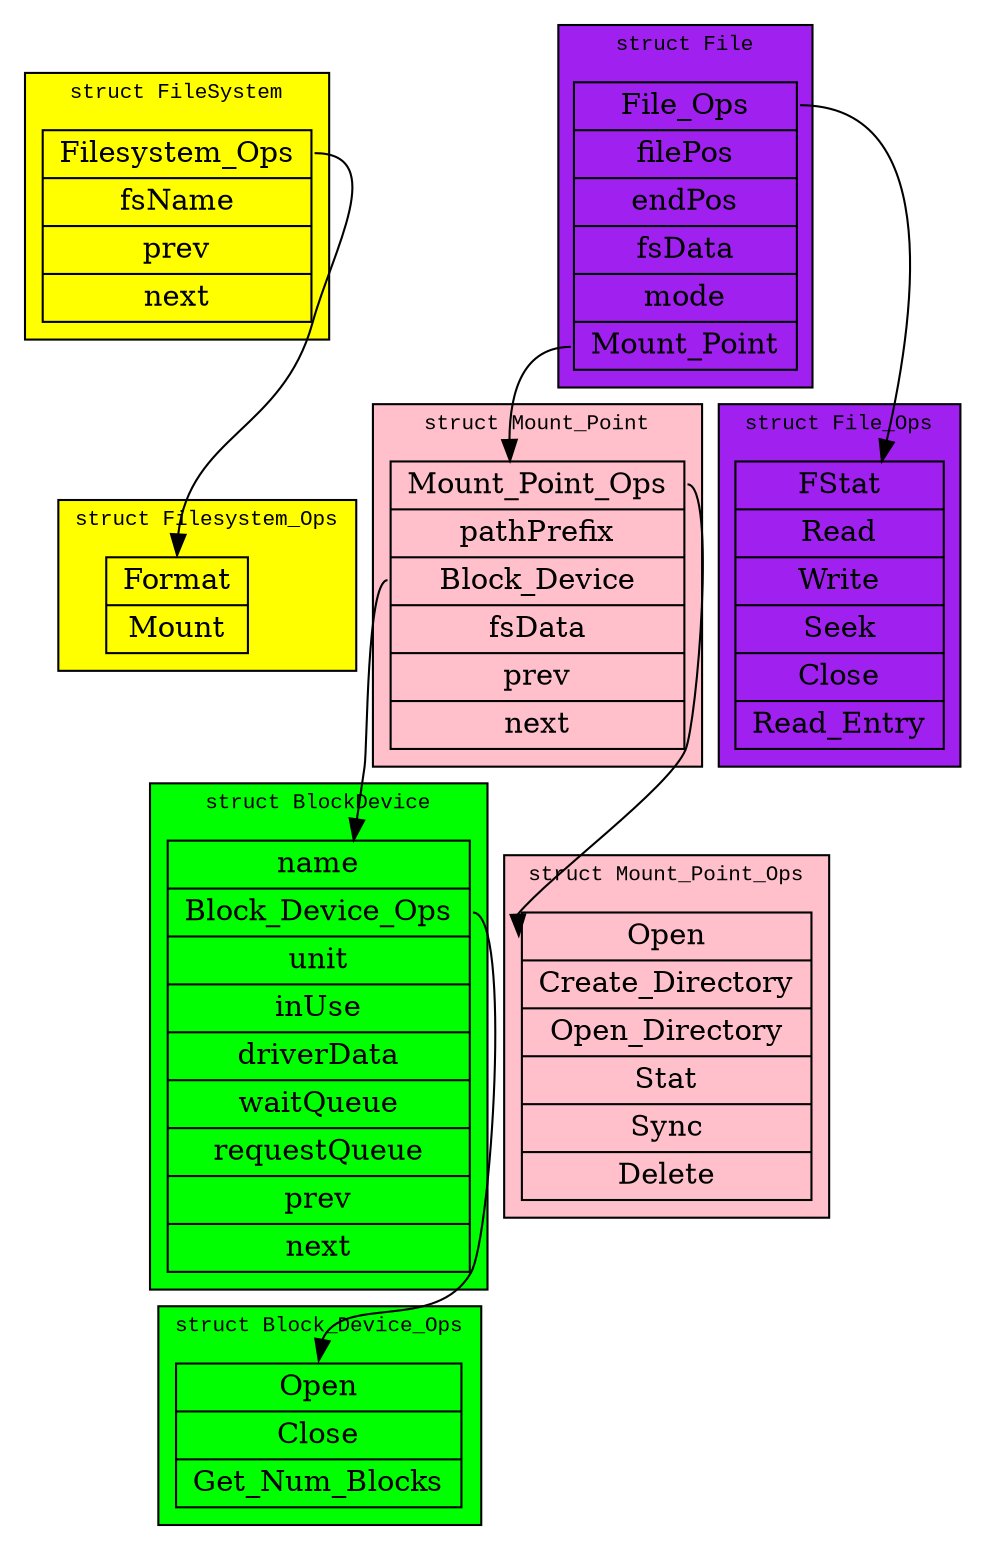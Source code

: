 digraph G{
    fontname = "Courier New"
    fontsize = 10
    rankdir = TB;
    node [shape = "record"];
    
    subgraph cluster_FileSystem {
        label = "struct FileSystem"
        bgcolor = "yellow"
        FS [label="{<head>Filesystem_Ops|fsName|<prev>prev|<next>next}"];
    };

    subgraph cluster_Filesystem_Ops {
        label = "struct Filesystem_Ops"
        bgcolor = "yellow"
        FSO [label="{<head>Format|Mount}"];
    };
    
    FS:head -> FSO:head;

    subgraph cluster_BlockDevice {
        label = "struct BlockDevice"
        bgcolor = "green"
        BD [label="{<head>name|<bdo>Block_Device_Ops|unit|inUse|driverData|waitQueue|requestQueue|prev|next}"];
    };

    subgraph cluster_Block_Device_Ops {
        label = "struct Block_Device_Ops"
        bgcolor = "green"
        BDO [label="{<head>Open|Close|Get_Num_Blocks}"];
    };
    
    BD:bdo -> BDO:head;
    
    subgraph cluster_Mount_Point {
        label = "struct Mount_Point"
        bgcolor = "pink"
        MP [label="{<head>Mount_Point_Ops|pathPrefix|<bd>Block_Device|fsData|prev|next}"];
    };

    subgraph cluster_Mount_Point_Ops {
        label = "struct Mount_Point_Ops"
        bgcolor = "pink"
        MPO [label="{<head>Open|Create_Directory|Open_Directory|Stat|Sync|Delete}"];
    };

    MP:head -> MPO:head;

    subgraph cluster_File {
        label = "struct File"
        bgcolor = "purple"
        FE [label="{<head>File_Ops|filePos|endPos|fsData|mode|<mp>Mount_Point}"];
    };
    
    subgraph cluster_File_Ops {
        label = "struct File_Ops"
        bgcolor = "purple"
        FO [label="{<head>FStat|Read|Write|Seek|Close|Read_Entry}"];
    };

    FE:head -> FO;

    MP:bd -> BD;

    FE:mp -> MP;
}
